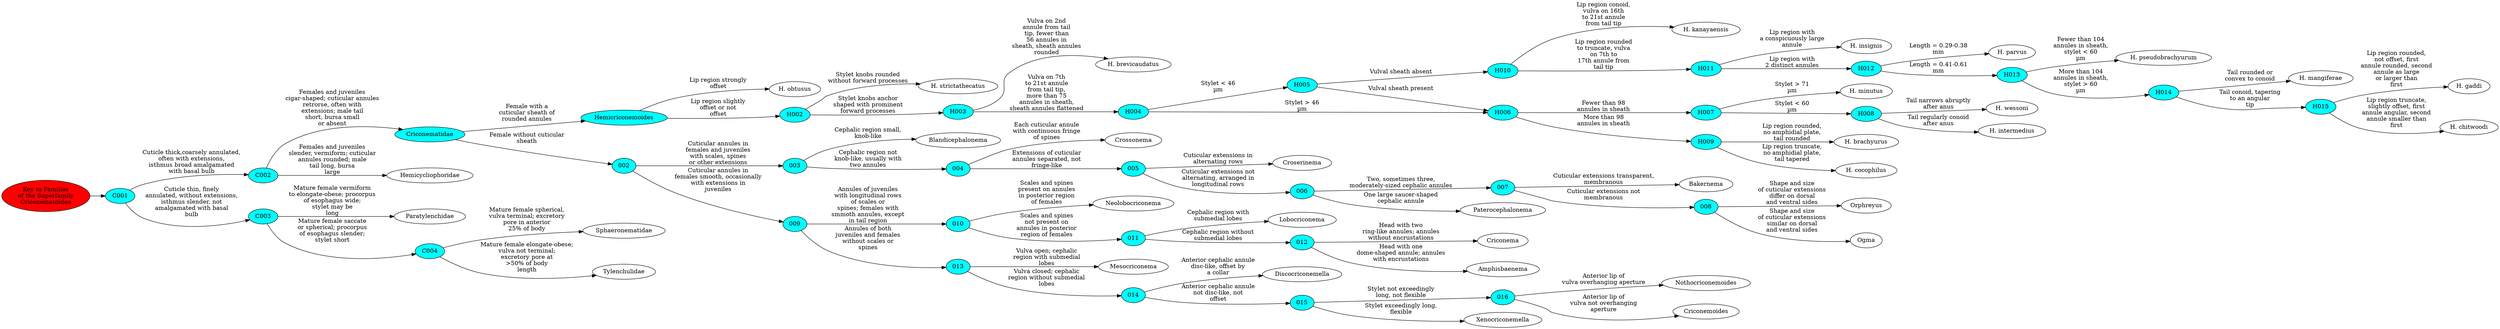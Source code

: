 // FOO
digraph "Nematoda Key" {
	graph [rankdir=LR]
	C000 [label="Key to Families
of the Superfamily
Criconematoidea
" fillcolor=red style=filled]
	C000 -> C001 [label=""]
	C001 [label=C001 fillcolor=aqua style=filled]
	C001 -> C002 [label="Cuticle thick,coarsely annulated,
often with extensions,
isthmus broad amalgamated
with basal bulb
"]
	C001 -> C003 [label="Cuticle thin, finely
annulated, without extensions,
isthmus slender, not
amalgamated with basal
bulb
"]
	C002 [label=C002 fillcolor=aqua style=filled]
	C002 -> Criconematidae [label="Females and juveniles
cigar-shaped; cuticular annules
retrorse, often with
extensions; male tail
short, bursa small
or absent
"]
	C002 -> Hemicycliophoridae [label="Females and juveniles
slender, vermiform; cuticular
annules rounded; male
tail long, bursa
large
"]
	C003 [label=C003 fillcolor=aqua style=filled]
	C003 -> Paratylenchidae [label="Mature female vermiform
to elongate-obese; procorpus
of esophagus wide;
stylet may be
long
"]
	C003 -> C004 [label="Mature female saccate
or spherical; procorpus
of esophagus slender;
stylet short
"]
	C004 [label=C004 fillcolor=aqua style=filled]
	C004 -> Sphaeronematidae [label="Mature female spherical,
vulva terminal; excretory
pore in anterior
25% of body
"]
	C004 -> Tylenchulidae [label="Mature female elongate-obese;
vulva not terminal;
excretory pore at
>50% of body
length
"]
	Criconematidae [label=Criconematidae fillcolor=aqua style=filled]
	Criconematidae -> Hemicriconemoides [label="Female with a
cuticular sheath of
rounded annules
"]
	Criconematidae -> 002 [label="Female without cuticular
sheath
"]
	002 [label=002 fillcolor=aqua style=filled]
	002 -> 003 [label="Cuticular annules in
females and juveniles
with scales, spines
or other extensions
"]
	002 -> 009 [label="Cuticular annules in
females smooth, occasionally
with extensions in
juveniles
"]
	003 [label=003 fillcolor=aqua style=filled]
	003 -> Blandicephalonema [label="Cephalic region small,
knob-like
"]
	003 -> 004 [label="Cephalic region not
knob-like, usually with
two annules
"]
	004 [label=004 fillcolor=aqua style=filled]
	004 -> Crossonema [label="Each cuticular annule
with continuous fringe
of spines
"]
	004 -> 005 [label="Extensions of cuticular
annules separated, not
fringe-like
"]
	005 [label=005 fillcolor=aqua style=filled]
	005 -> Croserinema [label="Cuticular extensions in
alternating rows
"]
	005 -> 006 [label="Cuticular extensions not
alternating, arranged in
longitudinal rows
"]
	006 [label=006 fillcolor=aqua style=filled]
	006 -> Paterocephalonema [label="One large saucer-shaped
cephalic annule
"]
	006 -> 007 [label="Two, sometimes three,
moderately-sized cephalic annules
"]
	007 [label=007 fillcolor=aqua style=filled]
	007 -> Bakernema [label="Cuticular extensions transparent,
membranous
"]
	007 -> 008 [label="Cuticular extensions not
membranous
"]
	008 [label=008 fillcolor=aqua style=filled]
	008 -> Orphreyus [label="Shape and size
of cuticular extensions
differ on dorsal
and ventral sides
"]
	008 -> Ogma [label="Shape and size
of cuticular extensions
similar on dorsal
and ventral sides
"]
	009 [label=009 fillcolor=aqua style=filled]
	009 -> 010 [label="Annules of juveniles
with longitudinal rows
of scales or
spines; females with
smmoth annules, except
in tail region
"]
	009 -> 013 [label="Annules of both
juveniles and females
without scales or
spines
"]
	010 [label=010 fillcolor=aqua style=filled]
	010 -> Neolobocriconema [label="Scales and spines
present on annules
in posterior region
of females
"]
	010 -> 011 [label="Scales and spines
not present on
annules in posterior
region of females
"]
	011 [label=011 fillcolor=aqua style=filled]
	011 -> Lobocriconema [label="Cephalic region with
submedial lobes
"]
	011 -> 012 [label="Cephalic region without
submedial lobes
"]
	012 [label=012 fillcolor=aqua style=filled]
	012 -> Amphisbaenema [label="Head with one
dome-shaped annule; annules
with encrustations
"]
	012 -> Criconema [label="Head with two
ring-like annules; annules
without encrustations
"]
	013 [label=013 fillcolor=aqua style=filled]
	013 -> Mesocriconema [label="Vulva open; cephalic
region with submedial
lobes
"]
	013 -> 014 [label="Vulva closed; cephalic
region without submedial
lobes
"]
	014 [label=014 fillcolor=aqua style=filled]
	014 -> Discocriconemella [label="Anterior cephalic annule
disc-like, offset by
a collar
"]
	014 -> 015 [label="Anterior cephalic annule
not disc-like, not
offset
"]
	015 [label=015 fillcolor=aqua style=filled]
	015 -> Xenocriconemella [label="Stylet exceedingly long,
flexible
"]
	015 -> 016 [label="Stylet not exceedingly
long, not flexible
"]
	016 [label=016 fillcolor=aqua style=filled]
	016 -> Nothocriconemoides [label="Anterior lip of
vulva overhanging aperture
"]
	016 -> Criconemoides [label="Anterior lip of
vulva not overhanging
aperture
"]
	Hemicriconemoides [label=Hemicriconemoides fillcolor=aqua style=filled]
	Hemicriconemoides -> "H. obtusus" [label="Lip region strongly
offset
"]
	Hemicriconemoides -> H002 [label="Lip region slightly
offset or not
offset
"]
	H002 [label=H002 fillcolor=aqua style=filled]
	H002 -> "H. strictathecatus" [label="Stylet knobs rounded
without forward processes
"]
	H002 -> H003 [label="Stylet knobs anchor
shaped with prominent
forward processes
"]
	H003 [label=H003 fillcolor=aqua style=filled]
	H003 -> "H. brevicaudatus" [label="Vulva on 2nd
annule from tail
tip, fewer than
56 annules in
sheath, sheath annules
rounded
"]
	H003 -> H004 [label="Vulva on 7th
to 21st annule
from tail tip,
more than 75
annules in sheath,
sheath annules flattened
"]
	H004 [label=H004 fillcolor=aqua style=filled]
	H004 -> H005 [label="Stylet < 46
µm
"]
	H004 -> H006 [label="Stylet > 46
µm
"]
	H005 [label=H005 fillcolor=aqua style=filled]
	H005 -> H006 [label="Vulval sheath present
"]
	H005 -> H010 [label="Vulval sheath absent
"]
	H006 [label=H006 fillcolor=aqua style=filled]
	H006 -> H007 [label="Fewer than 98
annules in sheath
"]
	H006 -> H009 [label="More than 98
annules in sheath
"]
	H007 [label=H007 fillcolor=aqua style=filled]
	H007 -> "H. minutus" [label="Stylet > 71
µm
"]
	H007 -> H008 [label="Stylet < 60
µm
"]
	H008 [label=H008 fillcolor=aqua style=filled]
	H008 -> "H. wessoni" [label="Tail narrows abruptly
after anus
"]
	H008 -> "H. intermedius" [label="Tail regularly conoid
after anus
"]
	H009 [label=H009 fillcolor=aqua style=filled]
	H009 -> "H. brachyurus" [label="Lip region rounded,
no amphidial plate,
tail rounded
"]
	H009 -> "H. cocophilus" [label="Lip region truncate,
no amphidial plate,
tail tapered
"]
	H010 [label=H010 fillcolor=aqua style=filled]
	H010 -> "H. kanayaensis" [label="Lip region conoid,
vulva on 16th
to 21st annule
from tail tip
"]
	H010 -> H011 [label="Lip region rounded
to truncate, vulva
on 7th to
17th annule from
tail tip
"]
	H011 [label=H011 fillcolor=aqua style=filled]
	H011 -> "H. insignis" [label="Lip region with
a conspicuously large
annule
"]
	H011 -> H012 [label="Lip region with
2 distinct annules
"]
	H012 [label=H012 fillcolor=aqua style=filled]
	H012 -> "H. parvus" [label="Length = 0.29-0.38
mm
"]
	H012 -> H013 [label="Length = 0.41-0.61
mm
"]
	H013 [label=H013 fillcolor=aqua style=filled]
	H013 -> "H. pseudobrachyurum" [label="Fewer than 104
annules in sheath,
stylet < 60
µm
"]
	H013 -> H014 [label="More than 104
annules in sheath,
stylet > 60
µm
"]
	H014 [label=H014 fillcolor=aqua style=filled]
	H014 -> "H. mangiferae" [label="Tail rounded or
convex to conoid
"]
	H014 -> H015 [label="Tail conoid, tapering
to an angular
tip
"]
	H015 [label=H015 fillcolor=aqua style=filled]
	H015 -> "H. gaddi" [label="Lip region rounded,
not offset, first
annule rounded, second
annule as large
or larger than
first
"]
	H015 -> "H. chitwoodi" [label="Lip region truncate,
slightly offset, first
annule angular, second
annule smaller than
first
"]
}
